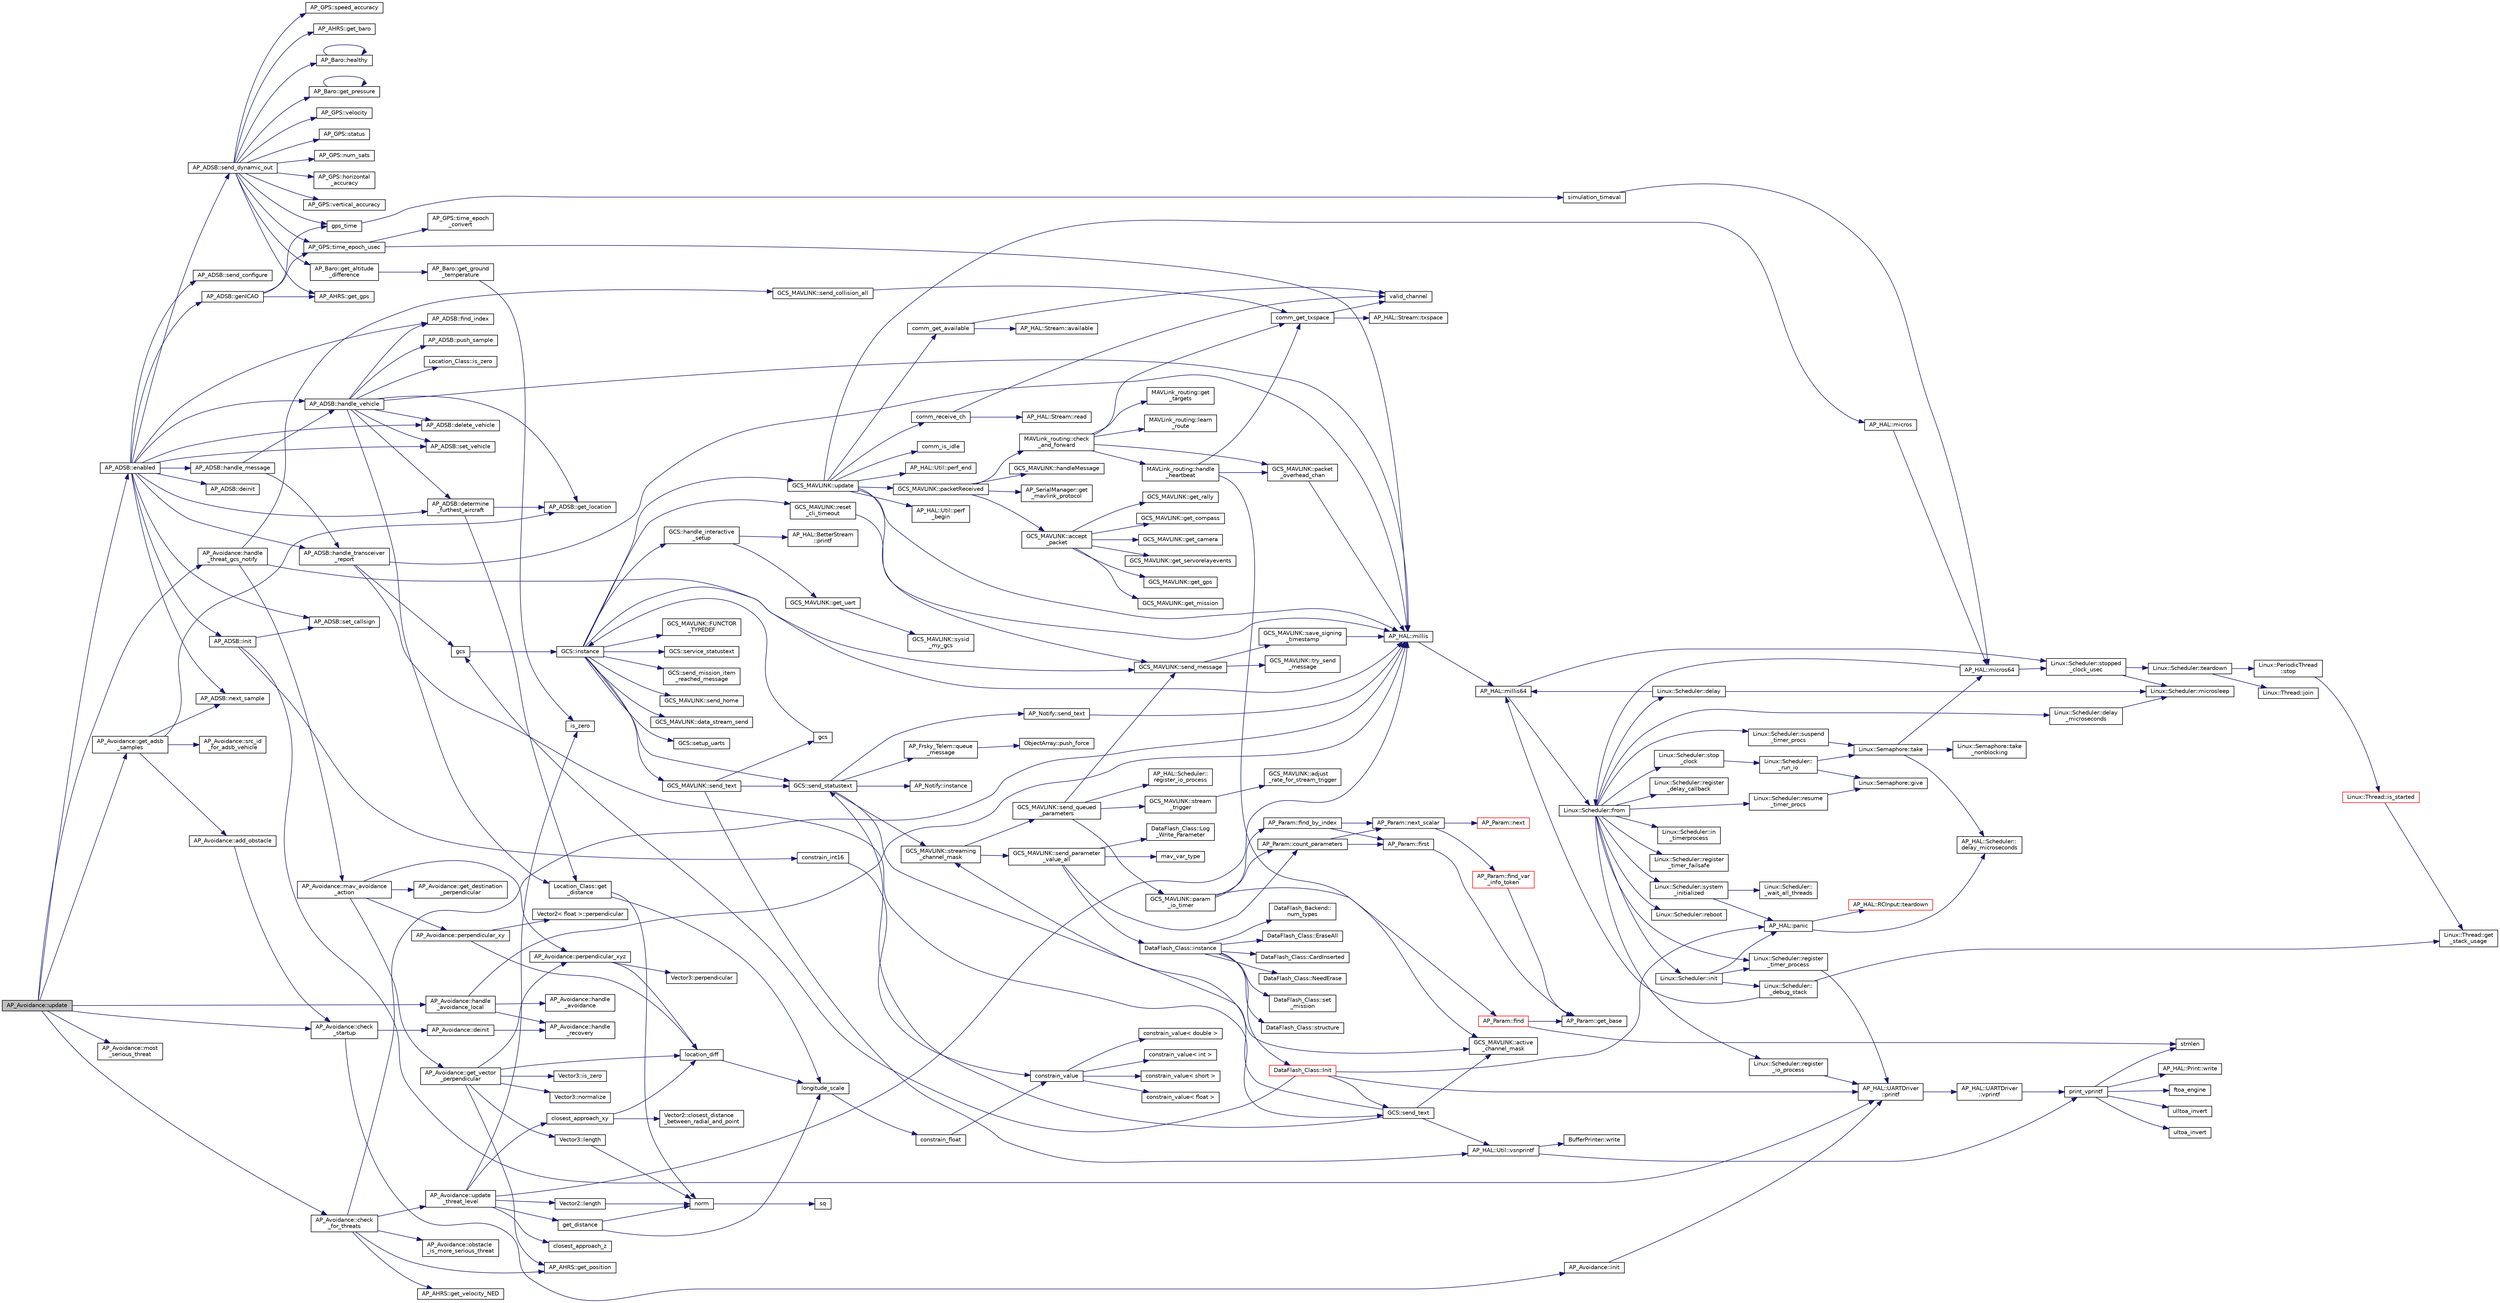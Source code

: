 digraph "AP_Avoidance::update"
{
 // INTERACTIVE_SVG=YES
  edge [fontname="Helvetica",fontsize="10",labelfontname="Helvetica",labelfontsize="10"];
  node [fontname="Helvetica",fontsize="10",shape=record];
  rankdir="LR";
  Node1 [label="AP_Avoidance::update",height=0.2,width=0.4,color="black", fillcolor="grey75", style="filled", fontcolor="black"];
  Node1 -> Node2 [color="midnightblue",fontsize="10",style="solid",fontname="Helvetica"];
  Node2 [label="AP_Avoidance::check\l_startup",height=0.2,width=0.4,color="black", fillcolor="white", style="filled",URL="$classAP__Avoidance.html#a1a4ec3a6a428e1afe8eea68e3f8f1810"];
  Node2 -> Node3 [color="midnightblue",fontsize="10",style="solid",fontname="Helvetica"];
  Node3 [label="AP_Avoidance::deinit",height=0.2,width=0.4,color="black", fillcolor="white", style="filled",URL="$classAP__Avoidance.html#a5e9da69a66a17084ece8085681c8f435"];
  Node3 -> Node4 [color="midnightblue",fontsize="10",style="solid",fontname="Helvetica"];
  Node4 [label="AP_Avoidance::handle\l_recovery",height=0.2,width=0.4,color="black", fillcolor="white", style="filled",URL="$classAP__Avoidance.html#a62f68591dac6c045fdebba96eb133219"];
  Node2 -> Node5 [color="midnightblue",fontsize="10",style="solid",fontname="Helvetica"];
  Node5 [label="AP_Avoidance::init",height=0.2,width=0.4,color="black", fillcolor="white", style="filled",URL="$classAP__Avoidance.html#a1c7a0fec292be40fe3fede26a86380f8"];
  Node5 -> Node6 [color="midnightblue",fontsize="10",style="solid",fontname="Helvetica"];
  Node6 [label="AP_HAL::UARTDriver\l::printf",height=0.2,width=0.4,color="black", fillcolor="white", style="filled",URL="$classAP__HAL_1_1UARTDriver.html#a6ceedc792594e59fc7d80b39a435f027"];
  Node6 -> Node7 [color="midnightblue",fontsize="10",style="solid",fontname="Helvetica"];
  Node7 [label="AP_HAL::UARTDriver\l::vprintf",height=0.2,width=0.4,color="black", fillcolor="white", style="filled",URL="$classAP__HAL_1_1UARTDriver.html#aa8abfb6d6641299472c29ac1edde559f"];
  Node7 -> Node8 [color="midnightblue",fontsize="10",style="solid",fontname="Helvetica"];
  Node8 [label="print_vprintf",height=0.2,width=0.4,color="black", fillcolor="white", style="filled",URL="$print__vprintf_8cpp.html#a1534eaeab54696df96975b56d9f49212"];
  Node8 -> Node9 [color="midnightblue",fontsize="10",style="solid",fontname="Helvetica"];
  Node9 [label="AP_HAL::Print::write",height=0.2,width=0.4,color="black", fillcolor="white", style="filled",URL="$classAP__HAL_1_1Print.html#acc65391952a43334f8f5c9bef341f501"];
  Node8 -> Node10 [color="midnightblue",fontsize="10",style="solid",fontname="Helvetica"];
  Node10 [label="ftoa_engine",height=0.2,width=0.4,color="black", fillcolor="white", style="filled",URL="$ftoa__engine_8cpp.html#a1c28234da8f20b43c85890d4bb452947"];
  Node8 -> Node11 [color="midnightblue",fontsize="10",style="solid",fontname="Helvetica"];
  Node11 [label="strnlen",height=0.2,width=0.4,color="black", fillcolor="white", style="filled",URL="$replace_8cpp.html#a880bcc7b85a09e6254691bebd5344b51"];
  Node8 -> Node12 [color="midnightblue",fontsize="10",style="solid",fontname="Helvetica"];
  Node12 [label="ulltoa_invert",height=0.2,width=0.4,color="black", fillcolor="white", style="filled",URL="$utoa__invert_8cpp.html#a34926f552460b47c414ec4d83b32815c"];
  Node8 -> Node13 [color="midnightblue",fontsize="10",style="solid",fontname="Helvetica"];
  Node13 [label="ultoa_invert",height=0.2,width=0.4,color="black", fillcolor="white", style="filled",URL="$utoa__invert_8cpp.html#a5d99bba8e697c1e11da489d88fca8559"];
  Node1 -> Node14 [color="midnightblue",fontsize="10",style="solid",fontname="Helvetica"];
  Node14 [label="AP_ADSB::enabled",height=0.2,width=0.4,color="black", fillcolor="white", style="filled",URL="$classAP__ADSB.html#af26aa027b7f46c7bc4c6df02e2b383d8"];
  Node14 -> Node15 [color="midnightblue",fontsize="10",style="solid",fontname="Helvetica"];
  Node15 [label="AP_ADSB::next_sample",height=0.2,width=0.4,color="black", fillcolor="white", style="filled",URL="$classAP__ADSB.html#a258ed889071f57f799f4680f41394932"];
  Node14 -> Node16 [color="midnightblue",fontsize="10",style="solid",fontname="Helvetica"];
  Node16 [label="AP_ADSB::handle_message",height=0.2,width=0.4,color="black", fillcolor="white", style="filled",URL="$classAP__ADSB.html#add2ce2f5a7bb949117e97164712f814e"];
  Node16 -> Node17 [color="midnightblue",fontsize="10",style="solid",fontname="Helvetica"];
  Node17 [label="AP_ADSB::handle_vehicle",height=0.2,width=0.4,color="black", fillcolor="white", style="filled",URL="$classAP__ADSB.html#aff9bf5fb12ef29cf49a939814d8f86ce"];
  Node17 -> Node18 [color="midnightblue",fontsize="10",style="solid",fontname="Helvetica"];
  Node18 [label="AP_ADSB::get_location",height=0.2,width=0.4,color="black", fillcolor="white", style="filled",URL="$classAP__ADSB.html#a75f30fb1aa9ee310d0b4749e9ce3054c"];
  Node17 -> Node19 [color="midnightblue",fontsize="10",style="solid",fontname="Helvetica"];
  Node19 [label="Location_Class::is_zero",height=0.2,width=0.4,color="black", fillcolor="white", style="filled",URL="$classLocation__Class.html#abaa5675cef7f99f1168ce4766f31748b"];
  Node17 -> Node20 [color="midnightblue",fontsize="10",style="solid",fontname="Helvetica"];
  Node20 [label="Location_Class::get\l_distance",height=0.2,width=0.4,color="black", fillcolor="white", style="filled",URL="$classLocation__Class.html#a36cbfe90845219ef0a4ffde50da77b65"];
  Node20 -> Node21 [color="midnightblue",fontsize="10",style="solid",fontname="Helvetica"];
  Node21 [label="longitude_scale",height=0.2,width=0.4,color="black", fillcolor="white", style="filled",URL="$location_8cpp.html#ad2368c582f3e0c135e2a74772f4db61a"];
  Node21 -> Node22 [color="midnightblue",fontsize="10",style="solid",fontname="Helvetica"];
  Node22 [label="constrain_float",height=0.2,width=0.4,color="black", fillcolor="white", style="filled",URL="$AP__Math_8h.html#ad525609d9dba6ffa556a0fbf08a3f9b4"];
  Node22 -> Node23 [color="midnightblue",fontsize="10",style="solid",fontname="Helvetica"];
  Node23 [label="constrain_value",height=0.2,width=0.4,color="black", fillcolor="white", style="filled",URL="$AP__Math_8h.html#a20e8f8671c282c69c1954652b6d61585"];
  Node23 -> Node24 [color="midnightblue",fontsize="10",style="solid",fontname="Helvetica"];
  Node24 [label="constrain_value\< int \>",height=0.2,width=0.4,color="black", fillcolor="white", style="filled",URL="$AP__Math_8cpp.html#a37e8e901754cb9c8e53a8e3030c82c50"];
  Node23 -> Node25 [color="midnightblue",fontsize="10",style="solid",fontname="Helvetica"];
  Node25 [label="constrain_value\< short \>",height=0.2,width=0.4,color="black", fillcolor="white", style="filled",URL="$AP__Math_8cpp.html#afdbe107ec1987d318a6347816fbf2b89"];
  Node23 -> Node26 [color="midnightblue",fontsize="10",style="solid",fontname="Helvetica"];
  Node26 [label="constrain_value\< float \>",height=0.2,width=0.4,color="black", fillcolor="white", style="filled",URL="$AP__Math_8cpp.html#ae6c621670c214da687de21d4e3a92587"];
  Node23 -> Node27 [color="midnightblue",fontsize="10",style="solid",fontname="Helvetica"];
  Node27 [label="constrain_value\< double \>",height=0.2,width=0.4,color="black", fillcolor="white", style="filled",URL="$AP__Math_8cpp.html#afe3990b00e9abc43fa97dfaf8e32f5c4"];
  Node20 -> Node28 [color="midnightblue",fontsize="10",style="solid",fontname="Helvetica"];
  Node28 [label="norm",height=0.2,width=0.4,color="black", fillcolor="white", style="filled",URL="$AP__Math_8h.html#adc76d4a5e5c9ae8cb7ab17b55c40d636"];
  Node28 -> Node29 [color="midnightblue",fontsize="10",style="solid",fontname="Helvetica"];
  Node29 [label="sq",height=0.2,width=0.4,color="black", fillcolor="white", style="filled",URL="$AP__Math_8h.html#a0375e3d67fd3911cacee5c3e1408c0f2"];
  Node17 -> Node30 [color="midnightblue",fontsize="10",style="solid",fontname="Helvetica"];
  Node30 [label="AP_ADSB::find_index",height=0.2,width=0.4,color="black", fillcolor="white", style="filled",URL="$classAP__ADSB.html#a9e6b2fb2e528ee41f248254951342830"];
  Node17 -> Node31 [color="midnightblue",fontsize="10",style="solid",fontname="Helvetica"];
  Node31 [label="AP_HAL::millis",height=0.2,width=0.4,color="black", fillcolor="white", style="filled",URL="$namespaceAP__HAL.html#a77dffbb18891996280308e21316ec186"];
  Node31 -> Node32 [color="midnightblue",fontsize="10",style="solid",fontname="Helvetica"];
  Node32 [label="AP_HAL::millis64",height=0.2,width=0.4,color="black", fillcolor="white", style="filled",URL="$namespaceAP__HAL.html#a59336c5fceaf28a76d1df1581a87a25d"];
  Node32 -> Node33 [color="midnightblue",fontsize="10",style="solid",fontname="Helvetica"];
  Node33 [label="Linux::Scheduler::from",height=0.2,width=0.4,color="black", fillcolor="white", style="filled",URL="$classLinux_1_1Scheduler.html#a53ecaae0fdc72f85bd57c4b0cff93653"];
  Node33 -> Node34 [color="midnightblue",fontsize="10",style="solid",fontname="Helvetica"];
  Node34 [label="Linux::Scheduler::init",height=0.2,width=0.4,color="black", fillcolor="white", style="filled",URL="$classLinux_1_1Scheduler.html#a3d77c332e051c28c83fb07757e7100bd"];
  Node34 -> Node35 [color="midnightblue",fontsize="10",style="solid",fontname="Helvetica"];
  Node35 [label="AP_HAL::panic",height=0.2,width=0.4,color="black", fillcolor="white", style="filled",URL="$namespaceAP__HAL.html#a71832f03d849a0c088f04fc98d3c8143"];
  Node35 -> Node36 [color="midnightblue",fontsize="10",style="solid",fontname="Helvetica"];
  Node36 [label="AP_HAL::RCInput::teardown",height=0.2,width=0.4,color="red", fillcolor="white", style="filled",URL="$classAP__HAL_1_1RCInput.html#a2bea13d38f2b9ae8bf5193a3a69f0a31"];
  Node35 -> Node37 [color="midnightblue",fontsize="10",style="solid",fontname="Helvetica"];
  Node37 [label="AP_HAL::Scheduler::\ldelay_microseconds",height=0.2,width=0.4,color="black", fillcolor="white", style="filled",URL="$classAP__HAL_1_1Scheduler.html#a78c4f1b1f192ac1c99544b6cc8f099b0"];
  Node34 -> Node38 [color="midnightblue",fontsize="10",style="solid",fontname="Helvetica"];
  Node38 [label="Linux::Scheduler::register\l_timer_process",height=0.2,width=0.4,color="black", fillcolor="white", style="filled",URL="$classLinux_1_1Scheduler.html#a02a34a123dfebaf360f7010745e1e646"];
  Node38 -> Node6 [color="midnightblue",fontsize="10",style="solid",fontname="Helvetica"];
  Node34 -> Node39 [color="midnightblue",fontsize="10",style="solid",fontname="Helvetica"];
  Node39 [label="Linux::Scheduler::\l_debug_stack",height=0.2,width=0.4,color="black", fillcolor="white", style="filled",URL="$classLinux_1_1Scheduler.html#a163eb7b285c95b1b1d036fc61d723910"];
  Node39 -> Node32 [color="midnightblue",fontsize="10",style="solid",fontname="Helvetica"];
  Node39 -> Node40 [color="midnightblue",fontsize="10",style="solid",fontname="Helvetica"];
  Node40 [label="Linux::Thread::get\l_stack_usage",height=0.2,width=0.4,color="black", fillcolor="white", style="filled",URL="$classLinux_1_1Thread.html#a6884970a0811ae21953c57fb98aa6e96"];
  Node33 -> Node41 [color="midnightblue",fontsize="10",style="solid",fontname="Helvetica"];
  Node41 [label="Linux::Scheduler::delay",height=0.2,width=0.4,color="black", fillcolor="white", style="filled",URL="$classLinux_1_1Scheduler.html#a14f3239ecbb9889823b20dc9de655c2f"];
  Node41 -> Node32 [color="midnightblue",fontsize="10",style="solid",fontname="Helvetica"];
  Node41 -> Node42 [color="midnightblue",fontsize="10",style="solid",fontname="Helvetica"];
  Node42 [label="Linux::Scheduler::microsleep",height=0.2,width=0.4,color="black", fillcolor="white", style="filled",URL="$classLinux_1_1Scheduler.html#a647872aff158b510c56862f51f951538"];
  Node33 -> Node43 [color="midnightblue",fontsize="10",style="solid",fontname="Helvetica"];
  Node43 [label="Linux::Scheduler::delay\l_microseconds",height=0.2,width=0.4,color="black", fillcolor="white", style="filled",URL="$classLinux_1_1Scheduler.html#a4cffd5bcba0175bf49c7aa75ff3bf09a"];
  Node43 -> Node42 [color="midnightblue",fontsize="10",style="solid",fontname="Helvetica"];
  Node33 -> Node44 [color="midnightblue",fontsize="10",style="solid",fontname="Helvetica"];
  Node44 [label="Linux::Scheduler::register\l_delay_callback",height=0.2,width=0.4,color="black", fillcolor="white", style="filled",URL="$classLinux_1_1Scheduler.html#a5cb50b637d5fd3e5f9220bc23db0fb3f"];
  Node33 -> Node38 [color="midnightblue",fontsize="10",style="solid",fontname="Helvetica"];
  Node33 -> Node45 [color="midnightblue",fontsize="10",style="solid",fontname="Helvetica"];
  Node45 [label="Linux::Scheduler::register\l_io_process",height=0.2,width=0.4,color="black", fillcolor="white", style="filled",URL="$classLinux_1_1Scheduler.html#aa2be97cb8686d72cc322fb38f69a940c"];
  Node45 -> Node6 [color="midnightblue",fontsize="10",style="solid",fontname="Helvetica"];
  Node33 -> Node46 [color="midnightblue",fontsize="10",style="solid",fontname="Helvetica"];
  Node46 [label="Linux::Scheduler::suspend\l_timer_procs",height=0.2,width=0.4,color="black", fillcolor="white", style="filled",URL="$classLinux_1_1Scheduler.html#abba967d02c28cb0b16a7cebbff9bc6d6"];
  Node46 -> Node47 [color="midnightblue",fontsize="10",style="solid",fontname="Helvetica"];
  Node47 [label="Linux::Semaphore::take",height=0.2,width=0.4,color="black", fillcolor="white", style="filled",URL="$classLinux_1_1Semaphore.html#afc4c8706abb7e68aa4001ea372dc614e"];
  Node47 -> Node48 [color="midnightblue",fontsize="10",style="solid",fontname="Helvetica"];
  Node48 [label="Linux::Semaphore::take\l_nonblocking",height=0.2,width=0.4,color="black", fillcolor="white", style="filled",URL="$classLinux_1_1Semaphore.html#a561b4f40f3a76335f1a686c2aed526f9"];
  Node47 -> Node49 [color="midnightblue",fontsize="10",style="solid",fontname="Helvetica"];
  Node49 [label="AP_HAL::micros64",height=0.2,width=0.4,color="black", fillcolor="white", style="filled",URL="$namespaceAP__HAL.html#a7aa0ce7625c9680e30ff4a99940907a5"];
  Node49 -> Node33 [color="midnightblue",fontsize="10",style="solid",fontname="Helvetica"];
  Node49 -> Node50 [color="midnightblue",fontsize="10",style="solid",fontname="Helvetica"];
  Node50 [label="Linux::Scheduler::stopped\l_clock_usec",height=0.2,width=0.4,color="black", fillcolor="white", style="filled",URL="$classLinux_1_1Scheduler.html#a682b4c34f330f66db5ab4aa5d96e13f9"];
  Node50 -> Node42 [color="midnightblue",fontsize="10",style="solid",fontname="Helvetica"];
  Node50 -> Node51 [color="midnightblue",fontsize="10",style="solid",fontname="Helvetica"];
  Node51 [label="Linux::Scheduler::teardown",height=0.2,width=0.4,color="black", fillcolor="white", style="filled",URL="$classLinux_1_1Scheduler.html#ab373a83d818679432520ea881044b2a7"];
  Node51 -> Node52 [color="midnightblue",fontsize="10",style="solid",fontname="Helvetica"];
  Node52 [label="Linux::PeriodicThread\l::stop",height=0.2,width=0.4,color="black", fillcolor="white", style="filled",URL="$classLinux_1_1PeriodicThread.html#a136aaf6e713f63b246fc4a2905e6e9a1"];
  Node52 -> Node53 [color="midnightblue",fontsize="10",style="solid",fontname="Helvetica"];
  Node53 [label="Linux::Thread::is_started",height=0.2,width=0.4,color="red", fillcolor="white", style="filled",URL="$classLinux_1_1Thread.html#a240d7b48a9a8eb43638f67295a1819e5"];
  Node53 -> Node40 [color="midnightblue",fontsize="10",style="solid",fontname="Helvetica"];
  Node51 -> Node54 [color="midnightblue",fontsize="10",style="solid",fontname="Helvetica"];
  Node54 [label="Linux::Thread::join",height=0.2,width=0.4,color="black", fillcolor="white", style="filled",URL="$classLinux_1_1Thread.html#a32b7d184279634922e2f3b23b584fbcd"];
  Node47 -> Node37 [color="midnightblue",fontsize="10",style="solid",fontname="Helvetica"];
  Node33 -> Node55 [color="midnightblue",fontsize="10",style="solid",fontname="Helvetica"];
  Node55 [label="Linux::Scheduler::resume\l_timer_procs",height=0.2,width=0.4,color="black", fillcolor="white", style="filled",URL="$classLinux_1_1Scheduler.html#aee4e701b92cb4721c4de1bfcdcded70c"];
  Node55 -> Node56 [color="midnightblue",fontsize="10",style="solid",fontname="Helvetica"];
  Node56 [label="Linux::Semaphore::give",height=0.2,width=0.4,color="black", fillcolor="white", style="filled",URL="$classLinux_1_1Semaphore.html#a216f91636f64b57b59d43ef64af91624"];
  Node33 -> Node57 [color="midnightblue",fontsize="10",style="solid",fontname="Helvetica"];
  Node57 [label="Linux::Scheduler::in\l_timerprocess",height=0.2,width=0.4,color="black", fillcolor="white", style="filled",URL="$classLinux_1_1Scheduler.html#af23753e7c6bfa97553db215a64235455"];
  Node33 -> Node58 [color="midnightblue",fontsize="10",style="solid",fontname="Helvetica"];
  Node58 [label="Linux::Scheduler::register\l_timer_failsafe",height=0.2,width=0.4,color="black", fillcolor="white", style="filled",URL="$classLinux_1_1Scheduler.html#ac193459e3575c7a0588fdc72250c2044"];
  Node33 -> Node59 [color="midnightblue",fontsize="10",style="solid",fontname="Helvetica"];
  Node59 [label="Linux::Scheduler::system\l_initialized",height=0.2,width=0.4,color="black", fillcolor="white", style="filled",URL="$classLinux_1_1Scheduler.html#ad6070a7ee637adf5101b1e6b6efbf8f6"];
  Node59 -> Node35 [color="midnightblue",fontsize="10",style="solid",fontname="Helvetica"];
  Node59 -> Node60 [color="midnightblue",fontsize="10",style="solid",fontname="Helvetica"];
  Node60 [label="Linux::Scheduler::\l_wait_all_threads",height=0.2,width=0.4,color="black", fillcolor="white", style="filled",URL="$classLinux_1_1Scheduler.html#ac52c8da3f1f4fd79c50bd64379daf399"];
  Node33 -> Node61 [color="midnightblue",fontsize="10",style="solid",fontname="Helvetica"];
  Node61 [label="Linux::Scheduler::reboot",height=0.2,width=0.4,color="black", fillcolor="white", style="filled",URL="$classLinux_1_1Scheduler.html#ae72cfa66c849ffd882ef518c35c71e69"];
  Node33 -> Node62 [color="midnightblue",fontsize="10",style="solid",fontname="Helvetica"];
  Node62 [label="Linux::Scheduler::stop\l_clock",height=0.2,width=0.4,color="black", fillcolor="white", style="filled",URL="$classLinux_1_1Scheduler.html#a392aebafcdfe9a812e4db4b7a9dcce9c"];
  Node62 -> Node63 [color="midnightblue",fontsize="10",style="solid",fontname="Helvetica"];
  Node63 [label="Linux::Scheduler::\l_run_io",height=0.2,width=0.4,color="black", fillcolor="white", style="filled",URL="$classLinux_1_1Scheduler.html#a70b024d7d0886bf47b46cc3ee310d638"];
  Node63 -> Node47 [color="midnightblue",fontsize="10",style="solid",fontname="Helvetica"];
  Node63 -> Node56 [color="midnightblue",fontsize="10",style="solid",fontname="Helvetica"];
  Node32 -> Node50 [color="midnightblue",fontsize="10",style="solid",fontname="Helvetica"];
  Node17 -> Node64 [color="midnightblue",fontsize="10",style="solid",fontname="Helvetica"];
  Node64 [label="AP_ADSB::delete_vehicle",height=0.2,width=0.4,color="black", fillcolor="white", style="filled",URL="$classAP__ADSB.html#a0da828560dafae3d5df5c4a3c1874095"];
  Node17 -> Node65 [color="midnightblue",fontsize="10",style="solid",fontname="Helvetica"];
  Node65 [label="AP_ADSB::set_vehicle",height=0.2,width=0.4,color="black", fillcolor="white", style="filled",URL="$classAP__ADSB.html#abffef5718e0d1248d24375e9b5cc506f"];
  Node17 -> Node66 [color="midnightblue",fontsize="10",style="solid",fontname="Helvetica"];
  Node66 [label="AP_ADSB::determine\l_furthest_aircraft",height=0.2,width=0.4,color="black", fillcolor="white", style="filled",URL="$classAP__ADSB.html#a2ddb84bb48288042dd7772ba78753624"];
  Node66 -> Node20 [color="midnightblue",fontsize="10",style="solid",fontname="Helvetica"];
  Node66 -> Node18 [color="midnightblue",fontsize="10",style="solid",fontname="Helvetica"];
  Node17 -> Node67 [color="midnightblue",fontsize="10",style="solid",fontname="Helvetica"];
  Node67 [label="AP_ADSB::push_sample",height=0.2,width=0.4,color="black", fillcolor="white", style="filled",URL="$classAP__ADSB.html#aa5070d9073186185ba2dca9311239125"];
  Node16 -> Node68 [color="midnightblue",fontsize="10",style="solid",fontname="Helvetica"];
  Node68 [label="AP_ADSB::handle_transceiver\l_report",height=0.2,width=0.4,color="black", fillcolor="white", style="filled",URL="$classAP__ADSB.html#a3e100c93ec641fc04cbf8b0472a482f2"];
  Node68 -> Node69 [color="midnightblue",fontsize="10",style="solid",fontname="Helvetica"];
  Node69 [label="gcs",height=0.2,width=0.4,color="black", fillcolor="white", style="filled",URL="$GCS_8h.html#a1d3cc361b864ddf64a44c12ab3bd044e"];
  Node69 -> Node70 [color="midnightblue",fontsize="10",style="solid",fontname="Helvetica"];
  Node70 [label="GCS::instance",height=0.2,width=0.4,color="black", fillcolor="white", style="filled",URL="$classGCS.html#ae4cc34bdfabd2de4587d3553e6b4582d"];
  Node70 -> Node71 [color="midnightblue",fontsize="10",style="solid",fontname="Helvetica"];
  Node71 [label="GCS_MAVLINK::send_text",height=0.2,width=0.4,color="black", fillcolor="white", style="filled",URL="$structGCS__MAVLINK.html#a4a140f70e82bd456931afdfe045d610b"];
  Node71 -> Node72 [color="midnightblue",fontsize="10",style="solid",fontname="Helvetica"];
  Node72 [label="AP_HAL::Util::vsnprintf",height=0.2,width=0.4,color="black", fillcolor="white", style="filled",URL="$classAP__HAL_1_1Util.html#ac57ef0a9815cd597ad5cab5d6c31c6c8"];
  Node72 -> Node8 [color="midnightblue",fontsize="10",style="solid",fontname="Helvetica"];
  Node72 -> Node73 [color="midnightblue",fontsize="10",style="solid",fontname="Helvetica"];
  Node73 [label="BufferPrinter::write",height=0.2,width=0.4,color="black", fillcolor="white", style="filled",URL="$classBufferPrinter.html#a0b98d7f59a6591097d2011d68359b8a0"];
  Node71 -> Node74 [color="midnightblue",fontsize="10",style="solid",fontname="Helvetica"];
  Node74 [label="gcs",height=0.2,width=0.4,color="black", fillcolor="white", style="filled",URL="$GCS__Common_8cpp.html#a1d3cc361b864ddf64a44c12ab3bd044e"];
  Node74 -> Node70 [color="midnightblue",fontsize="10",style="solid",fontname="Helvetica"];
  Node71 -> Node75 [color="midnightblue",fontsize="10",style="solid",fontname="Helvetica"];
  Node75 [label="GCS::send_statustext",height=0.2,width=0.4,color="black", fillcolor="white", style="filled",URL="$classGCS.html#a313e604179053ea42415b1c9289f13cd"];
  Node75 -> Node76 [color="midnightblue",fontsize="10",style="solid",fontname="Helvetica"];
  Node76 [label="AP_Frsky_Telem::queue\l_message",height=0.2,width=0.4,color="black", fillcolor="white", style="filled",URL="$classAP__Frsky__Telem.html#aef21b9f33af863589feda48a23877380"];
  Node76 -> Node77 [color="midnightblue",fontsize="10",style="solid",fontname="Helvetica"];
  Node77 [label="ObjectArray::push_force",height=0.2,width=0.4,color="black", fillcolor="white", style="filled",URL="$classObjectArray.html#aec1630ad862991767b30ae80a71a26ea"];
  Node75 -> Node78 [color="midnightblue",fontsize="10",style="solid",fontname="Helvetica"];
  Node78 [label="GCS_MAVLINK::active\l_channel_mask",height=0.2,width=0.4,color="black", fillcolor="white", style="filled",URL="$structGCS__MAVLINK.html#acad5b4ab40c7b7486392f07193ce4190"];
  Node75 -> Node79 [color="midnightblue",fontsize="10",style="solid",fontname="Helvetica"];
  Node79 [label="GCS_MAVLINK::streaming\l_channel_mask",height=0.2,width=0.4,color="black", fillcolor="white", style="filled",URL="$structGCS__MAVLINK.html#af948c4a65f98679941885e2c7cc12ac5"];
  Node79 -> Node80 [color="midnightblue",fontsize="10",style="solid",fontname="Helvetica"];
  Node80 [label="GCS_MAVLINK::send_parameter\l_value_all",height=0.2,width=0.4,color="black", fillcolor="white", style="filled",URL="$structGCS__MAVLINK.html#a1b0f7429c8fb152e17cd5fc0ff0d9267"];
  Node80 -> Node81 [color="midnightblue",fontsize="10",style="solid",fontname="Helvetica"];
  Node81 [label="mav_var_type",height=0.2,width=0.4,color="black", fillcolor="white", style="filled",URL="$GCS__MAVLink_8cpp.html#a4952a82a239f8f856c59724eb66847a2"];
  Node80 -> Node82 [color="midnightblue",fontsize="10",style="solid",fontname="Helvetica"];
  Node82 [label="AP_Param::count_parameters",height=0.2,width=0.4,color="black", fillcolor="white", style="filled",URL="$classAP__Param.html#a0819a26c7b80edb7a245036d1303cc75"];
  Node82 -> Node83 [color="midnightblue",fontsize="10",style="solid",fontname="Helvetica"];
  Node83 [label="AP_Param::first",height=0.2,width=0.4,color="black", fillcolor="white", style="filled",URL="$classAP__Param.html#adc0c44f152f0e3cbb12703b2a58d8f6b"];
  Node83 -> Node84 [color="midnightblue",fontsize="10",style="solid",fontname="Helvetica"];
  Node84 [label="AP_Param::get_base",height=0.2,width=0.4,color="black", fillcolor="white", style="filled",URL="$classAP__Param.html#a1dcc7820ea51e29cfb762387a9212818"];
  Node82 -> Node85 [color="midnightblue",fontsize="10",style="solid",fontname="Helvetica"];
  Node85 [label="AP_Param::next_scalar",height=0.2,width=0.4,color="black", fillcolor="white", style="filled",URL="$classAP__Param.html#a8cf8477edefdb6a0b2173d8229894173"];
  Node85 -> Node86 [color="midnightblue",fontsize="10",style="solid",fontname="Helvetica"];
  Node86 [label="AP_Param::next",height=0.2,width=0.4,color="red", fillcolor="white", style="filled",URL="$classAP__Param.html#ae329f47d0829a6ca578562fbec2d7383"];
  Node85 -> Node87 [color="midnightblue",fontsize="10",style="solid",fontname="Helvetica"];
  Node87 [label="AP_Param::find_var\l_info_token",height=0.2,width=0.4,color="red", fillcolor="white", style="filled",URL="$classAP__Param.html#aa2638d3b9db28506452fc121c7faa7ff"];
  Node87 -> Node84 [color="midnightblue",fontsize="10",style="solid",fontname="Helvetica"];
  Node80 -> Node88 [color="midnightblue",fontsize="10",style="solid",fontname="Helvetica"];
  Node88 [label="DataFlash_Class::instance",height=0.2,width=0.4,color="black", fillcolor="white", style="filled",URL="$classDataFlash__Class.html#af898b7f68e05b5d2a6eaf53d2c178983"];
  Node88 -> Node89 [color="midnightblue",fontsize="10",style="solid",fontname="Helvetica"];
  Node89 [label="DataFlash_Class::set\l_mission",height=0.2,width=0.4,color="black", fillcolor="white", style="filled",URL="$classDataFlash__Class.html#a95bf3cac993c1ee326acc6447e99d875"];
  Node88 -> Node90 [color="midnightblue",fontsize="10",style="solid",fontname="Helvetica"];
  Node90 [label="DataFlash_Class::Init",height=0.2,width=0.4,color="red", fillcolor="white", style="filled",URL="$classDataFlash__Class.html#aabebe7ff9db07e2890274fceaa81b063"];
  Node90 -> Node69 [color="midnightblue",fontsize="10",style="solid",fontname="Helvetica"];
  Node90 -> Node91 [color="midnightblue",fontsize="10",style="solid",fontname="Helvetica"];
  Node91 [label="GCS::send_text",height=0.2,width=0.4,color="black", fillcolor="white", style="filled",URL="$classGCS.html#a9866f3484283db744409e40719cef765"];
  Node91 -> Node72 [color="midnightblue",fontsize="10",style="solid",fontname="Helvetica"];
  Node91 -> Node75 [color="midnightblue",fontsize="10",style="solid",fontname="Helvetica"];
  Node91 -> Node78 [color="midnightblue",fontsize="10",style="solid",fontname="Helvetica"];
  Node91 -> Node79 [color="midnightblue",fontsize="10",style="solid",fontname="Helvetica"];
  Node90 -> Node35 [color="midnightblue",fontsize="10",style="solid",fontname="Helvetica"];
  Node90 -> Node6 [color="midnightblue",fontsize="10",style="solid",fontname="Helvetica"];
  Node88 -> Node92 [color="midnightblue",fontsize="10",style="solid",fontname="Helvetica"];
  Node92 [label="DataFlash_Class::structure",height=0.2,width=0.4,color="black", fillcolor="white", style="filled",URL="$classDataFlash__Class.html#a7ac0e748bbc5c6e72645bb6245257600"];
  Node88 -> Node93 [color="midnightblue",fontsize="10",style="solid",fontname="Helvetica"];
  Node93 [label="DataFlash_Backend::\lnum_types",height=0.2,width=0.4,color="black", fillcolor="white", style="filled",URL="$classDataFlash__Backend.html#a33e7a1703d68bd91ac6782bb10b209f8"];
  Node88 -> Node94 [color="midnightblue",fontsize="10",style="solid",fontname="Helvetica"];
  Node94 [label="DataFlash_Class::CardInserted",height=0.2,width=0.4,color="black", fillcolor="white", style="filled",URL="$classDataFlash__Class.html#a1d18bc15f196f1deb794f9ebd4878da8"];
  Node88 -> Node95 [color="midnightblue",fontsize="10",style="solid",fontname="Helvetica"];
  Node95 [label="DataFlash_Class::NeedErase",height=0.2,width=0.4,color="black", fillcolor="white", style="filled",URL="$classDataFlash__Class.html#a803c6dd673a2eaac58eea2012e57ea17"];
  Node88 -> Node96 [color="midnightblue",fontsize="10",style="solid",fontname="Helvetica"];
  Node96 [label="DataFlash_Class::EraseAll",height=0.2,width=0.4,color="black", fillcolor="white", style="filled",URL="$classDataFlash__Class.html#a53a4a975a3813e9f58ddaaa3b5865a4a"];
  Node80 -> Node97 [color="midnightblue",fontsize="10",style="solid",fontname="Helvetica"];
  Node97 [label="DataFlash_Class::Log\l_Write_Parameter",height=0.2,width=0.4,color="black", fillcolor="white", style="filled",URL="$classDataFlash__Class.html#a488ee9ba241f827fcb979dbccfdab76d"];
  Node79 -> Node98 [color="midnightblue",fontsize="10",style="solid",fontname="Helvetica"];
  Node98 [label="GCS_MAVLINK::send_queued\l_parameters",height=0.2,width=0.4,color="black", fillcolor="white", style="filled",URL="$structGCS__MAVLINK.html#a44943b0751244617b9c32c9f0af6a059"];
  Node98 -> Node99 [color="midnightblue",fontsize="10",style="solid",fontname="Helvetica"];
  Node99 [label="AP_HAL::Scheduler::\lregister_io_process",height=0.2,width=0.4,color="black", fillcolor="white", style="filled",URL="$classAP__HAL_1_1Scheduler.html#a51a2227b617f47e9638d7feb6cfdaba4"];
  Node98 -> Node100 [color="midnightblue",fontsize="10",style="solid",fontname="Helvetica"];
  Node100 [label="GCS_MAVLINK::param\l_io_timer",height=0.2,width=0.4,color="black", fillcolor="white", style="filled",URL="$structGCS__MAVLINK.html#aa618589386d5c8d7fd3ff554a3d91600"];
  Node100 -> Node82 [color="midnightblue",fontsize="10",style="solid",fontname="Helvetica"];
  Node100 -> Node101 [color="midnightblue",fontsize="10",style="solid",fontname="Helvetica"];
  Node101 [label="AP_Param::find_by_index",height=0.2,width=0.4,color="black", fillcolor="white", style="filled",URL="$classAP__Param.html#acab771c52831e63c3985007ff9f59330"];
  Node101 -> Node83 [color="midnightblue",fontsize="10",style="solid",fontname="Helvetica"];
  Node101 -> Node85 [color="midnightblue",fontsize="10",style="solid",fontname="Helvetica"];
  Node100 -> Node102 [color="midnightblue",fontsize="10",style="solid",fontname="Helvetica"];
  Node102 [label="AP_Param::find",height=0.2,width=0.4,color="red", fillcolor="white", style="filled",URL="$classAP__Param.html#a3e646a4ec73842265e47d9ccfe0ced9d"];
  Node102 -> Node11 [color="midnightblue",fontsize="10",style="solid",fontname="Helvetica"];
  Node102 -> Node84 [color="midnightblue",fontsize="10",style="solid",fontname="Helvetica"];
  Node98 -> Node103 [color="midnightblue",fontsize="10",style="solid",fontname="Helvetica"];
  Node103 [label="GCS_MAVLINK::stream\l_trigger",height=0.2,width=0.4,color="black", fillcolor="white", style="filled",URL="$structGCS__MAVLINK.html#a651481da1e7defa4b9e88ad4a188421e"];
  Node103 -> Node104 [color="midnightblue",fontsize="10",style="solid",fontname="Helvetica"];
  Node104 [label="GCS_MAVLINK::adjust\l_rate_for_stream_trigger",height=0.2,width=0.4,color="black", fillcolor="white", style="filled",URL="$structGCS__MAVLINK.html#a5ac060854c41f1df8f2435168b89746e"];
  Node98 -> Node105 [color="midnightblue",fontsize="10",style="solid",fontname="Helvetica"];
  Node105 [label="GCS_MAVLINK::send_message",height=0.2,width=0.4,color="black", fillcolor="white", style="filled",URL="$structGCS__MAVLINK.html#a4902306dab46ff02b2296f99eb1f1c9c"];
  Node105 -> Node106 [color="midnightblue",fontsize="10",style="solid",fontname="Helvetica"];
  Node106 [label="GCS_MAVLINK::save_signing\l_timestamp",height=0.2,width=0.4,color="black", fillcolor="white", style="filled",URL="$structGCS__MAVLINK.html#a557b471724d4f126458757e0c4f54e78"];
  Node106 -> Node31 [color="midnightblue",fontsize="10",style="solid",fontname="Helvetica"];
  Node105 -> Node107 [color="midnightblue",fontsize="10",style="solid",fontname="Helvetica"];
  Node107 [label="GCS_MAVLINK::try_send\l_message",height=0.2,width=0.4,color="black", fillcolor="white", style="filled",URL="$structGCS__MAVLINK.html#a0870d4c6246a091f33aec4d5293b38b0"];
  Node75 -> Node108 [color="midnightblue",fontsize="10",style="solid",fontname="Helvetica"];
  Node108 [label="AP_Notify::instance",height=0.2,width=0.4,color="black", fillcolor="white", style="filled",URL="$classAP__Notify.html#ac913e4fc6f8fa6a1e0a9b92b93fe7ab1"];
  Node75 -> Node109 [color="midnightblue",fontsize="10",style="solid",fontname="Helvetica"];
  Node109 [label="AP_Notify::send_text",height=0.2,width=0.4,color="black", fillcolor="white", style="filled",URL="$classAP__Notify.html#a0f38b9b4be211e200675dd048c81f500"];
  Node109 -> Node31 [color="midnightblue",fontsize="10",style="solid",fontname="Helvetica"];
  Node70 -> Node75 [color="midnightblue",fontsize="10",style="solid",fontname="Helvetica"];
  Node70 -> Node110 [color="midnightblue",fontsize="10",style="solid",fontname="Helvetica"];
  Node110 [label="GCS::service_statustext",height=0.2,width=0.4,color="black", fillcolor="white", style="filled",URL="$classGCS.html#a824e538eff6cbf7c9074840600fbf6ff"];
  Node70 -> Node111 [color="midnightblue",fontsize="10",style="solid",fontname="Helvetica"];
  Node111 [label="GCS_MAVLINK::reset\l_cli_timeout",height=0.2,width=0.4,color="black", fillcolor="white", style="filled",URL="$structGCS__MAVLINK.html#af5e92e687223f8a102363b90f325e612"];
  Node111 -> Node31 [color="midnightblue",fontsize="10",style="solid",fontname="Helvetica"];
  Node70 -> Node105 [color="midnightblue",fontsize="10",style="solid",fontname="Helvetica"];
  Node70 -> Node112 [color="midnightblue",fontsize="10",style="solid",fontname="Helvetica"];
  Node112 [label="GCS::send_mission_item\l_reached_message",height=0.2,width=0.4,color="black", fillcolor="white", style="filled",URL="$classGCS.html#ade82ad44b8dcea3f95ab08f4f8b59924"];
  Node70 -> Node113 [color="midnightblue",fontsize="10",style="solid",fontname="Helvetica"];
  Node113 [label="GCS_MAVLINK::send_home",height=0.2,width=0.4,color="black", fillcolor="white", style="filled",URL="$structGCS__MAVLINK.html#af4ede1a2a780e0e80dcfffab99593ab9"];
  Node70 -> Node114 [color="midnightblue",fontsize="10",style="solid",fontname="Helvetica"];
  Node114 [label="GCS_MAVLINK::data_stream_send",height=0.2,width=0.4,color="black", fillcolor="white", style="filled",URL="$structGCS__MAVLINK.html#a3b3d0c4e02d521c0fe0b2b923a57e58c"];
  Node70 -> Node115 [color="midnightblue",fontsize="10",style="solid",fontname="Helvetica"];
  Node115 [label="GCS_MAVLINK::update",height=0.2,width=0.4,color="black", fillcolor="white", style="filled",URL="$structGCS__MAVLINK.html#aafd0957768c4f81022b1f173c561b42d"];
  Node115 -> Node116 [color="midnightblue",fontsize="10",style="solid",fontname="Helvetica"];
  Node116 [label="AP_HAL::micros",height=0.2,width=0.4,color="black", fillcolor="white", style="filled",URL="$namespaceAP__HAL.html#a8293355e35887733b1fd151aef08a787"];
  Node116 -> Node49 [color="midnightblue",fontsize="10",style="solid",fontname="Helvetica"];
  Node115 -> Node117 [color="midnightblue",fontsize="10",style="solid",fontname="Helvetica"];
  Node117 [label="AP_HAL::Util::perf\l_begin",height=0.2,width=0.4,color="black", fillcolor="white", style="filled",URL="$classAP__HAL_1_1Util.html#a8ee016bee7e471240be5a2c648015a1d"];
  Node115 -> Node118 [color="midnightblue",fontsize="10",style="solid",fontname="Helvetica"];
  Node118 [label="comm_get_available",height=0.2,width=0.4,color="black", fillcolor="white", style="filled",URL="$GCS__MAVLink_8cpp.html#a2817de906dc695cf406a4a43be1bc724"];
  Node118 -> Node119 [color="midnightblue",fontsize="10",style="solid",fontname="Helvetica"];
  Node119 [label="valid_channel",height=0.2,width=0.4,color="black", fillcolor="white", style="filled",URL="$GCS__MAVLink_8h.html#a17ee8d1ce05b7d160ccc6a78b92b774f"];
  Node118 -> Node120 [color="midnightblue",fontsize="10",style="solid",fontname="Helvetica"];
  Node120 [label="AP_HAL::Stream::available",height=0.2,width=0.4,color="black", fillcolor="white", style="filled",URL="$classAP__HAL_1_1Stream.html#ae6aa935b5bbd553a2654bfec4e14961e"];
  Node115 -> Node121 [color="midnightblue",fontsize="10",style="solid",fontname="Helvetica"];
  Node121 [label="comm_receive_ch",height=0.2,width=0.4,color="black", fillcolor="white", style="filled",URL="$GCS__MAVLink_8cpp.html#a34488d8c3ec2e467fd083707754001d3"];
  Node121 -> Node119 [color="midnightblue",fontsize="10",style="solid",fontname="Helvetica"];
  Node121 -> Node122 [color="midnightblue",fontsize="10",style="solid",fontname="Helvetica"];
  Node122 [label="AP_HAL::Stream::read",height=0.2,width=0.4,color="black", fillcolor="white", style="filled",URL="$classAP__HAL_1_1Stream.html#ae42ff362cc2a7e527c22f92a3740c2ac"];
  Node115 -> Node31 [color="midnightblue",fontsize="10",style="solid",fontname="Helvetica"];
  Node115 -> Node123 [color="midnightblue",fontsize="10",style="solid",fontname="Helvetica"];
  Node123 [label="comm_is_idle",height=0.2,width=0.4,color="black", fillcolor="white", style="filled",URL="$GCS__MAVLink_8cpp.html#aa3c44672adc3c408bd488d804acc94c2"];
  Node115 -> Node124 [color="midnightblue",fontsize="10",style="solid",fontname="Helvetica"];
  Node124 [label="GCS_MAVLINK::packetReceived",height=0.2,width=0.4,color="black", fillcolor="white", style="filled",URL="$structGCS__MAVLINK.html#aabf8eb6ddc5987a67d80ba3100531b25"];
  Node124 -> Node125 [color="midnightblue",fontsize="10",style="solid",fontname="Helvetica"];
  Node125 [label="AP_SerialManager::get\l_mavlink_protocol",height=0.2,width=0.4,color="black", fillcolor="white", style="filled",URL="$classAP__SerialManager.html#a775af9154a163d0c46cc74b13ee66844"];
  Node124 -> Node126 [color="midnightblue",fontsize="10",style="solid",fontname="Helvetica"];
  Node126 [label="MAVLink_routing::check\l_and_forward",height=0.2,width=0.4,color="black", fillcolor="white", style="filled",URL="$classMAVLink__routing.html#a474038c8ab695c57e23fb6fec4664947"];
  Node126 -> Node127 [color="midnightblue",fontsize="10",style="solid",fontname="Helvetica"];
  Node127 [label="MAVLink_routing::learn\l_route",height=0.2,width=0.4,color="black", fillcolor="white", style="filled",URL="$classMAVLink__routing.html#ae9e148bcc32752ecc2ba506d7f10e29e"];
  Node126 -> Node128 [color="midnightblue",fontsize="10",style="solid",fontname="Helvetica"];
  Node128 [label="MAVLink_routing::handle\l_heartbeat",height=0.2,width=0.4,color="black", fillcolor="white", style="filled",URL="$classMAVLink__routing.html#ae80b2a0d4f442fe80a7d0097da164b7e"];
  Node128 -> Node78 [color="midnightblue",fontsize="10",style="solid",fontname="Helvetica"];
  Node128 -> Node129 [color="midnightblue",fontsize="10",style="solid",fontname="Helvetica"];
  Node129 [label="comm_get_txspace",height=0.2,width=0.4,color="black", fillcolor="white", style="filled",URL="$GCS__MAVLink_8cpp.html#a2a0fd455fd37f642e9eb67373a14b7d9"];
  Node129 -> Node119 [color="midnightblue",fontsize="10",style="solid",fontname="Helvetica"];
  Node129 -> Node130 [color="midnightblue",fontsize="10",style="solid",fontname="Helvetica"];
  Node130 [label="AP_HAL::Stream::txspace",height=0.2,width=0.4,color="black", fillcolor="white", style="filled",URL="$classAP__HAL_1_1Stream.html#a1768308e013072eb91ecf0ccdc171da6"];
  Node128 -> Node131 [color="midnightblue",fontsize="10",style="solid",fontname="Helvetica"];
  Node131 [label="GCS_MAVLINK::packet\l_overhead_chan",height=0.2,width=0.4,color="black", fillcolor="white", style="filled",URL="$structGCS__MAVLINK.html#a4f0bacad6b801524e0a56fdfca58619d"];
  Node131 -> Node31 [color="midnightblue",fontsize="10",style="solid",fontname="Helvetica"];
  Node126 -> Node132 [color="midnightblue",fontsize="10",style="solid",fontname="Helvetica"];
  Node132 [label="MAVLink_routing::get\l_targets",height=0.2,width=0.4,color="black", fillcolor="white", style="filled",URL="$classMAVLink__routing.html#afca07626745616e05d03caf5a0601c2f"];
  Node126 -> Node129 [color="midnightblue",fontsize="10",style="solid",fontname="Helvetica"];
  Node126 -> Node131 [color="midnightblue",fontsize="10",style="solid",fontname="Helvetica"];
  Node124 -> Node133 [color="midnightblue",fontsize="10",style="solid",fontname="Helvetica"];
  Node133 [label="GCS_MAVLINK::accept\l_packet",height=0.2,width=0.4,color="black", fillcolor="white", style="filled",URL="$structGCS__MAVLINK.html#a27b88d50d3cbc5fec10b1e756eed45ae"];
  Node133 -> Node134 [color="midnightblue",fontsize="10",style="solid",fontname="Helvetica"];
  Node134 [label="GCS_MAVLINK::get_mission",height=0.2,width=0.4,color="black", fillcolor="white", style="filled",URL="$structGCS__MAVLINK.html#ad7487cbba50869a0a49a1c69a25e7310"];
  Node133 -> Node135 [color="midnightblue",fontsize="10",style="solid",fontname="Helvetica"];
  Node135 [label="GCS_MAVLINK::get_rally",height=0.2,width=0.4,color="black", fillcolor="white", style="filled",URL="$structGCS__MAVLINK.html#a424ee73852d35fee8268aea8747e4ae5"];
  Node133 -> Node136 [color="midnightblue",fontsize="10",style="solid",fontname="Helvetica"];
  Node136 [label="GCS_MAVLINK::get_compass",height=0.2,width=0.4,color="black", fillcolor="white", style="filled",URL="$structGCS__MAVLINK.html#a9e9f1d93cd7f5602679c762e4f264cff"];
  Node133 -> Node137 [color="midnightblue",fontsize="10",style="solid",fontname="Helvetica"];
  Node137 [label="GCS_MAVLINK::get_camera",height=0.2,width=0.4,color="black", fillcolor="white", style="filled",URL="$structGCS__MAVLINK.html#a7db5f91fe347a82ac85874bb889d2ccf"];
  Node133 -> Node138 [color="midnightblue",fontsize="10",style="solid",fontname="Helvetica"];
  Node138 [label="GCS_MAVLINK::get_servorelayevents",height=0.2,width=0.4,color="black", fillcolor="white", style="filled",URL="$structGCS__MAVLINK.html#aa4bc3b36e319893e96913b8e3afc80bb"];
  Node133 -> Node139 [color="midnightblue",fontsize="10",style="solid",fontname="Helvetica"];
  Node139 [label="GCS_MAVLINK::get_gps",height=0.2,width=0.4,color="black", fillcolor="white", style="filled",URL="$structGCS__MAVLINK.html#a1533fe8d6e2c89b68529f330e8653c39"];
  Node124 -> Node140 [color="midnightblue",fontsize="10",style="solid",fontname="Helvetica"];
  Node140 [label="GCS_MAVLINK::handleMessage",height=0.2,width=0.4,color="black", fillcolor="white", style="filled",URL="$structGCS__MAVLINK.html#a870f84d9aa1c445b2b0d4d7101b836e1"];
  Node115 -> Node141 [color="midnightblue",fontsize="10",style="solid",fontname="Helvetica"];
  Node141 [label="AP_HAL::Util::perf_end",height=0.2,width=0.4,color="black", fillcolor="white", style="filled",URL="$classAP__HAL_1_1Util.html#a831bf144a4d14d413bd1c98b96dc35cb"];
  Node115 -> Node105 [color="midnightblue",fontsize="10",style="solid",fontname="Helvetica"];
  Node70 -> Node142 [color="midnightblue",fontsize="10",style="solid",fontname="Helvetica"];
  Node142 [label="GCS::setup_uarts",height=0.2,width=0.4,color="black", fillcolor="white", style="filled",URL="$classGCS.html#ae4694e5ac566d470b25cb5eec2448981"];
  Node70 -> Node143 [color="midnightblue",fontsize="10",style="solid",fontname="Helvetica"];
  Node143 [label="GCS::handle_interactive\l_setup",height=0.2,width=0.4,color="black", fillcolor="white", style="filled",URL="$classGCS.html#a10621c01360582b25164e95accc28958"];
  Node143 -> Node144 [color="midnightblue",fontsize="10",style="solid",fontname="Helvetica"];
  Node144 [label="AP_HAL::BetterStream\l::printf",height=0.2,width=0.4,color="black", fillcolor="white", style="filled",URL="$classAP__HAL_1_1BetterStream.html#a1042d8b81aea5fb096d1b7431d7a9484"];
  Node143 -> Node145 [color="midnightblue",fontsize="10",style="solid",fontname="Helvetica"];
  Node145 [label="GCS_MAVLINK::get_uart",height=0.2,width=0.4,color="black", fillcolor="white", style="filled",URL="$structGCS__MAVLINK.html#a3f9b42c24244e69cae430155c4fe1255"];
  Node145 -> Node146 [color="midnightblue",fontsize="10",style="solid",fontname="Helvetica"];
  Node146 [label="GCS_MAVLINK::sysid\l_my_gcs",height=0.2,width=0.4,color="black", fillcolor="white", style="filled",URL="$structGCS__MAVLINK.html#a5ad53d67eacf2e9ed33533b7874f34b7"];
  Node70 -> Node147 [color="midnightblue",fontsize="10",style="solid",fontname="Helvetica"];
  Node147 [label="GCS_MAVLINK::FUNCTOR\l_TYPEDEF",height=0.2,width=0.4,color="black", fillcolor="white", style="filled",URL="$structGCS__MAVLINK.html#aa612adc740470b943e852a6977c340f0"];
  Node68 -> Node91 [color="midnightblue",fontsize="10",style="solid",fontname="Helvetica"];
  Node68 -> Node31 [color="midnightblue",fontsize="10",style="solid",fontname="Helvetica"];
  Node14 -> Node148 [color="midnightblue",fontsize="10",style="solid",fontname="Helvetica"];
  Node148 [label="AP_ADSB::init",height=0.2,width=0.4,color="black", fillcolor="white", style="filled",URL="$classAP__ADSB.html#afcd0982d6c1f245d47e5ffeee6ecb6fb"];
  Node148 -> Node149 [color="midnightblue",fontsize="10",style="solid",fontname="Helvetica"];
  Node149 [label="constrain_int16",height=0.2,width=0.4,color="black", fillcolor="white", style="filled",URL="$AP__Math_8h.html#a68558c4f79a8582543daefde13c64abc"];
  Node149 -> Node23 [color="midnightblue",fontsize="10",style="solid",fontname="Helvetica"];
  Node148 -> Node6 [color="midnightblue",fontsize="10",style="solid",fontname="Helvetica"];
  Node148 -> Node150 [color="midnightblue",fontsize="10",style="solid",fontname="Helvetica"];
  Node150 [label="AP_ADSB::set_callsign",height=0.2,width=0.4,color="black", fillcolor="white", style="filled",URL="$classAP__ADSB.html#a7de4de7744351d284010855bf56e6134"];
  Node14 -> Node151 [color="midnightblue",fontsize="10",style="solid",fontname="Helvetica"];
  Node151 [label="AP_ADSB::deinit",height=0.2,width=0.4,color="black", fillcolor="white", style="filled",URL="$classAP__ADSB.html#add7a243975e67e15fb4de691568c5668"];
  Node14 -> Node66 [color="midnightblue",fontsize="10",style="solid",fontname="Helvetica"];
  Node14 -> Node30 [color="midnightblue",fontsize="10",style="solid",fontname="Helvetica"];
  Node14 -> Node64 [color="midnightblue",fontsize="10",style="solid",fontname="Helvetica"];
  Node14 -> Node65 [color="midnightblue",fontsize="10",style="solid",fontname="Helvetica"];
  Node14 -> Node152 [color="midnightblue",fontsize="10",style="solid",fontname="Helvetica"];
  Node152 [label="AP_ADSB::genICAO",height=0.2,width=0.4,color="black", fillcolor="white", style="filled",URL="$classAP__ADSB.html#a8c81ba3387f851640657830b93de46fb"];
  Node152 -> Node153 [color="midnightblue",fontsize="10",style="solid",fontname="Helvetica"];
  Node153 [label="AP_AHRS::get_gps",height=0.2,width=0.4,color="black", fillcolor="white", style="filled",URL="$classAP__AHRS.html#a3316284b2bf12b8db1b4a39539799efc"];
  Node152 -> Node154 [color="midnightblue",fontsize="10",style="solid",fontname="Helvetica"];
  Node154 [label="gps_time",height=0.2,width=0.4,color="black", fillcolor="white", style="filled",URL="$sitl__gps_8cpp.html#a97c4c56ae21d368d04cc37ff7d97ac0e"];
  Node154 -> Node155 [color="midnightblue",fontsize="10",style="solid",fontname="Helvetica"];
  Node155 [label="simulation_timeval",height=0.2,width=0.4,color="black", fillcolor="white", style="filled",URL="$sitl__gps_8cpp.html#a48480785106d15a99c7fda2ba42e054f"];
  Node155 -> Node49 [color="midnightblue",fontsize="10",style="solid",fontname="Helvetica"];
  Node152 -> Node156 [color="midnightblue",fontsize="10",style="solid",fontname="Helvetica"];
  Node156 [label="AP_GPS::time_epoch_usec",height=0.2,width=0.4,color="black", fillcolor="white", style="filled",URL="$classAP__GPS.html#a1deb5023fc43826547cd21e0f90caa3e"];
  Node156 -> Node157 [color="midnightblue",fontsize="10",style="solid",fontname="Helvetica"];
  Node157 [label="AP_GPS::time_epoch\l_convert",height=0.2,width=0.4,color="black", fillcolor="white", style="filled",URL="$classAP__GPS.html#a1f8530ce124421726e3544893cd05561"];
  Node156 -> Node31 [color="midnightblue",fontsize="10",style="solid",fontname="Helvetica"];
  Node14 -> Node150 [color="midnightblue",fontsize="10",style="solid",fontname="Helvetica"];
  Node14 -> Node158 [color="midnightblue",fontsize="10",style="solid",fontname="Helvetica"];
  Node158 [label="AP_ADSB::send_configure",height=0.2,width=0.4,color="black", fillcolor="white", style="filled",URL="$classAP__ADSB.html#a8bdb848d1a5cc65bda90dc380da53d7d"];
  Node14 -> Node159 [color="midnightblue",fontsize="10",style="solid",fontname="Helvetica"];
  Node159 [label="AP_ADSB::send_dynamic_out",height=0.2,width=0.4,color="black", fillcolor="white", style="filled",URL="$classAP__ADSB.html#a5fc91d1889d6ad20d7d2fe27a2eef084"];
  Node159 -> Node153 [color="midnightblue",fontsize="10",style="solid",fontname="Helvetica"];
  Node159 -> Node160 [color="midnightblue",fontsize="10",style="solid",fontname="Helvetica"];
  Node160 [label="AP_GPS::velocity",height=0.2,width=0.4,color="black", fillcolor="white", style="filled",URL="$classAP__GPS.html#a8b36acdc5098b3f77e28ec640b438fbd"];
  Node159 -> Node161 [color="midnightblue",fontsize="10",style="solid",fontname="Helvetica"];
  Node161 [label="AP_GPS::status",height=0.2,width=0.4,color="black", fillcolor="white", style="filled",URL="$classAP__GPS.html#a9093c8cf1d5a78ccd8677229bb314d37",tooltip="Query GPS status. "];
  Node159 -> Node162 [color="midnightblue",fontsize="10",style="solid",fontname="Helvetica"];
  Node162 [label="AP_GPS::num_sats",height=0.2,width=0.4,color="black", fillcolor="white", style="filled",URL="$classAP__GPS.html#af74c8da8ab7394a33b0f0e64582d8648"];
  Node159 -> Node163 [color="midnightblue",fontsize="10",style="solid",fontname="Helvetica"];
  Node163 [label="AP_GPS::horizontal\l_accuracy",height=0.2,width=0.4,color="black", fillcolor="white", style="filled",URL="$classAP__GPS.html#ab9667a2efe22a330232d6ba425c78364"];
  Node159 -> Node164 [color="midnightblue",fontsize="10",style="solid",fontname="Helvetica"];
  Node164 [label="AP_GPS::vertical_accuracy",height=0.2,width=0.4,color="black", fillcolor="white", style="filled",URL="$classAP__GPS.html#a8e6e1403d3e5d9856683739295a6b84f"];
  Node159 -> Node165 [color="midnightblue",fontsize="10",style="solid",fontname="Helvetica"];
  Node165 [label="AP_GPS::speed_accuracy",height=0.2,width=0.4,color="black", fillcolor="white", style="filled",URL="$classAP__GPS.html#ae23d76fc05fafc83e57d0c6a620b1567"];
  Node159 -> Node154 [color="midnightblue",fontsize="10",style="solid",fontname="Helvetica"];
  Node159 -> Node156 [color="midnightblue",fontsize="10",style="solid",fontname="Helvetica"];
  Node159 -> Node166 [color="midnightblue",fontsize="10",style="solid",fontname="Helvetica"];
  Node166 [label="AP_AHRS::get_baro",height=0.2,width=0.4,color="black", fillcolor="white", style="filled",URL="$classAP__AHRS.html#a9a3241900619c17f95a7818bd7588202"];
  Node159 -> Node167 [color="midnightblue",fontsize="10",style="solid",fontname="Helvetica"];
  Node167 [label="AP_Baro::healthy",height=0.2,width=0.4,color="black", fillcolor="white", style="filled",URL="$classAP__Baro.html#afdb3b202976bb59dfcc20e6d799029e0"];
  Node167 -> Node167 [color="midnightblue",fontsize="10",style="solid",fontname="Helvetica"];
  Node159 -> Node168 [color="midnightblue",fontsize="10",style="solid",fontname="Helvetica"];
  Node168 [label="AP_Baro::get_altitude\l_difference",height=0.2,width=0.4,color="black", fillcolor="white", style="filled",URL="$classAP__Baro.html#ac46bc3a53717630410a48a1c1a5f2444"];
  Node168 -> Node169 [color="midnightblue",fontsize="10",style="solid",fontname="Helvetica"];
  Node169 [label="AP_Baro::get_ground\l_temperature",height=0.2,width=0.4,color="black", fillcolor="white", style="filled",URL="$classAP__Baro.html#a56e804f0994a7fa0bb295735002c928e"];
  Node169 -> Node170 [color="midnightblue",fontsize="10",style="solid",fontname="Helvetica"];
  Node170 [label="is_zero",height=0.2,width=0.4,color="black", fillcolor="white", style="filled",URL="$AP__Math_8h.html#a2a12cce483e9b870da70d30406d82c60"];
  Node159 -> Node171 [color="midnightblue",fontsize="10",style="solid",fontname="Helvetica"];
  Node171 [label="AP_Baro::get_pressure",height=0.2,width=0.4,color="black", fillcolor="white", style="filled",URL="$classAP__Baro.html#aafa0e900262503f0ba84d4cadcf888d7"];
  Node171 -> Node171 [color="midnightblue",fontsize="10",style="solid",fontname="Helvetica"];
  Node14 -> Node17 [color="midnightblue",fontsize="10",style="solid",fontname="Helvetica"];
  Node14 -> Node68 [color="midnightblue",fontsize="10",style="solid",fontname="Helvetica"];
  Node1 -> Node172 [color="midnightblue",fontsize="10",style="solid",fontname="Helvetica"];
  Node172 [label="AP_Avoidance::get_adsb\l_samples",height=0.2,width=0.4,color="black", fillcolor="white", style="filled",URL="$classAP__Avoidance.html#aaa2a7d298e4d0349bc423525c2f97bd3"];
  Node172 -> Node15 [color="midnightblue",fontsize="10",style="solid",fontname="Helvetica"];
  Node172 -> Node173 [color="midnightblue",fontsize="10",style="solid",fontname="Helvetica"];
  Node173 [label="AP_Avoidance::src_id\l_for_adsb_vehicle",height=0.2,width=0.4,color="black", fillcolor="white", style="filled",URL="$classAP__Avoidance.html#ad82a223579aff432fe29f0c32d53c9d4"];
  Node172 -> Node18 [color="midnightblue",fontsize="10",style="solid",fontname="Helvetica"];
  Node172 -> Node174 [color="midnightblue",fontsize="10",style="solid",fontname="Helvetica"];
  Node174 [label="AP_Avoidance::add_obstacle",height=0.2,width=0.4,color="black", fillcolor="white", style="filled",URL="$classAP__Avoidance.html#a8205fe7958301bf7f039bf0ebe2ef76b"];
  Node174 -> Node2 [color="midnightblue",fontsize="10",style="solid",fontname="Helvetica"];
  Node1 -> Node175 [color="midnightblue",fontsize="10",style="solid",fontname="Helvetica"];
  Node175 [label="AP_Avoidance::check\l_for_threats",height=0.2,width=0.4,color="black", fillcolor="white", style="filled",URL="$classAP__Avoidance.html#abc8f1fe8366f6d24482fde3a87f49315"];
  Node175 -> Node176 [color="midnightblue",fontsize="10",style="solid",fontname="Helvetica"];
  Node176 [label="AP_AHRS::get_position",height=0.2,width=0.4,color="black", fillcolor="white", style="filled",URL="$classAP__AHRS.html#a861802533d7f8a91efc39425ac9c724f"];
  Node175 -> Node177 [color="midnightblue",fontsize="10",style="solid",fontname="Helvetica"];
  Node177 [label="AP_AHRS::get_velocity_NED",height=0.2,width=0.4,color="black", fillcolor="white", style="filled",URL="$classAP__AHRS.html#a964855631b6a020e36e3913f51d448d7"];
  Node175 -> Node31 [color="midnightblue",fontsize="10",style="solid",fontname="Helvetica"];
  Node175 -> Node178 [color="midnightblue",fontsize="10",style="solid",fontname="Helvetica"];
  Node178 [label="AP_Avoidance::update\l_threat_level",height=0.2,width=0.4,color="black", fillcolor="white", style="filled",URL="$classAP__Avoidance.html#aacbf1b849eae539e15cd97580590dc99"];
  Node178 -> Node31 [color="midnightblue",fontsize="10",style="solid",fontname="Helvetica"];
  Node178 -> Node179 [color="midnightblue",fontsize="10",style="solid",fontname="Helvetica"];
  Node179 [label="closest_approach_xy",height=0.2,width=0.4,color="black", fillcolor="white", style="filled",URL="$AP__Avoidance_8cpp.html#a6efa584171c40010f520338953147e89"];
  Node179 -> Node180 [color="midnightblue",fontsize="10",style="solid",fontname="Helvetica"];
  Node180 [label="location_diff",height=0.2,width=0.4,color="black", fillcolor="white", style="filled",URL="$location_8cpp.html#a527b26472ed6f2e0c141e109a0722a0a"];
  Node180 -> Node21 [color="midnightblue",fontsize="10",style="solid",fontname="Helvetica"];
  Node179 -> Node181 [color="midnightblue",fontsize="10",style="solid",fontname="Helvetica"];
  Node181 [label="Vector2::closest_distance\l_between_radial_and_point",height=0.2,width=0.4,color="black", fillcolor="white", style="filled",URL="$structVector2.html#a9f0dc57d3cd1069cb8dd98072cef4a3c"];
  Node178 -> Node182 [color="midnightblue",fontsize="10",style="solid",fontname="Helvetica"];
  Node182 [label="closest_approach_z",height=0.2,width=0.4,color="black", fillcolor="white", style="filled",URL="$AP__Avoidance_8cpp.html#a0860ba1504f5abde39b38b61fbbc6948"];
  Node178 -> Node183 [color="midnightblue",fontsize="10",style="solid",fontname="Helvetica"];
  Node183 [label="get_distance",height=0.2,width=0.4,color="black", fillcolor="white", style="filled",URL="$location_8cpp.html#aa825a788804b8dd4cf1e3cfb42960a8b"];
  Node183 -> Node21 [color="midnightblue",fontsize="10",style="solid",fontname="Helvetica"];
  Node183 -> Node28 [color="midnightblue",fontsize="10",style="solid",fontname="Helvetica"];
  Node178 -> Node170 [color="midnightblue",fontsize="10",style="solid",fontname="Helvetica"];
  Node178 -> Node184 [color="midnightblue",fontsize="10",style="solid",fontname="Helvetica"];
  Node184 [label="Vector2::length",height=0.2,width=0.4,color="black", fillcolor="white", style="filled",URL="$structVector2.html#ad8ebafde96f43521d3647e2552387529"];
  Node184 -> Node28 [color="midnightblue",fontsize="10",style="solid",fontname="Helvetica"];
  Node175 -> Node185 [color="midnightblue",fontsize="10",style="solid",fontname="Helvetica"];
  Node185 [label="AP_Avoidance::obstacle\l_is_more_serious_threat",height=0.2,width=0.4,color="black", fillcolor="white", style="filled",URL="$classAP__Avoidance.html#ac52b005e1441bbfe0c858a483e64df9a"];
  Node1 -> Node186 [color="midnightblue",fontsize="10",style="solid",fontname="Helvetica"];
  Node186 [label="AP_Avoidance::handle\l_threat_gcs_notify",height=0.2,width=0.4,color="black", fillcolor="white", style="filled",URL="$classAP__Avoidance.html#adc8a3f773458736daeec7b63edd068ba"];
  Node186 -> Node31 [color="midnightblue",fontsize="10",style="solid",fontname="Helvetica"];
  Node186 -> Node187 [color="midnightblue",fontsize="10",style="solid",fontname="Helvetica"];
  Node187 [label="GCS_MAVLINK::send_collision_all",height=0.2,width=0.4,color="black", fillcolor="white", style="filled",URL="$structGCS__MAVLINK.html#a007e2acbb02611a68d30d68ed140b0fe"];
  Node187 -> Node129 [color="midnightblue",fontsize="10",style="solid",fontname="Helvetica"];
  Node186 -> Node188 [color="midnightblue",fontsize="10",style="solid",fontname="Helvetica"];
  Node188 [label="AP_Avoidance::mav_avoidance\l_action",height=0.2,width=0.4,color="black", fillcolor="white", style="filled",URL="$classAP__Avoidance.html#ae3a540ca8d21a7850438cad1ba071a2f"];
  Node188 -> Node189 [color="midnightblue",fontsize="10",style="solid",fontname="Helvetica"];
  Node189 [label="AP_Avoidance::get_destination\l_perpendicular",height=0.2,width=0.4,color="black", fillcolor="white", style="filled",URL="$classAP__Avoidance.html#a64100b302833af5de7fef0d8a1b22a8d"];
  Node188 -> Node190 [color="midnightblue",fontsize="10",style="solid",fontname="Helvetica"];
  Node190 [label="AP_Avoidance::get_vector\l_perpendicular",height=0.2,width=0.4,color="black", fillcolor="white", style="filled",URL="$classAP__Avoidance.html#a6d6ca1b5a6784e4a59d1e9ccc239a584"];
  Node190 -> Node176 [color="midnightblue",fontsize="10",style="solid",fontname="Helvetica"];
  Node190 -> Node191 [color="midnightblue",fontsize="10",style="solid",fontname="Helvetica"];
  Node191 [label="Vector3::length",height=0.2,width=0.4,color="black", fillcolor="white", style="filled",URL="$classVector3.html#ac1fd5514e368a1e1c2d13f71eda18345"];
  Node191 -> Node28 [color="midnightblue",fontsize="10",style="solid",fontname="Helvetica"];
  Node190 -> Node180 [color="midnightblue",fontsize="10",style="solid",fontname="Helvetica"];
  Node190 -> Node192 [color="midnightblue",fontsize="10",style="solid",fontname="Helvetica"];
  Node192 [label="Vector3::is_zero",height=0.2,width=0.4,color="black", fillcolor="white", style="filled",URL="$classVector3.html#a0a3015b68acc33e5ca34bbe122d7fc66"];
  Node190 -> Node193 [color="midnightblue",fontsize="10",style="solid",fontname="Helvetica"];
  Node193 [label="Vector3::normalize",height=0.2,width=0.4,color="black", fillcolor="white", style="filled",URL="$classVector3.html#a9b147a862a1b86ed2e5b735d19da3da1"];
  Node190 -> Node194 [color="midnightblue",fontsize="10",style="solid",fontname="Helvetica"];
  Node194 [label="AP_Avoidance::perpendicular_xyz",height=0.2,width=0.4,color="black", fillcolor="white", style="filled",URL="$classAP__Avoidance.html#a7e6442cef2d0cf4f1e6708d12335a2d2"];
  Node194 -> Node180 [color="midnightblue",fontsize="10",style="solid",fontname="Helvetica"];
  Node194 -> Node195 [color="midnightblue",fontsize="10",style="solid",fontname="Helvetica"];
  Node195 [label="Vector3::perpendicular",height=0.2,width=0.4,color="black", fillcolor="white", style="filled",URL="$classVector3.html#ae4fb36d45f22d997205330c951b2406e"];
  Node188 -> Node194 [color="midnightblue",fontsize="10",style="solid",fontname="Helvetica"];
  Node188 -> Node196 [color="midnightblue",fontsize="10",style="solid",fontname="Helvetica"];
  Node196 [label="AP_Avoidance::perpendicular_xy",height=0.2,width=0.4,color="black", fillcolor="white", style="filled",URL="$classAP__Avoidance.html#aab3ca2ab31b3658e1547fdab4aa0755d"];
  Node196 -> Node180 [color="midnightblue",fontsize="10",style="solid",fontname="Helvetica"];
  Node196 -> Node197 [color="midnightblue",fontsize="10",style="solid",fontname="Helvetica"];
  Node197 [label="Vector2\< float \>::perpendicular",height=0.2,width=0.4,color="black", fillcolor="white", style="filled",URL="$structVector2.html#a830a684faa4469fe5d1993babdeff6dd"];
  Node1 -> Node198 [color="midnightblue",fontsize="10",style="solid",fontname="Helvetica"];
  Node198 [label="AP_Avoidance::most\l_serious_threat",height=0.2,width=0.4,color="black", fillcolor="white", style="filled",URL="$classAP__Avoidance.html#a8fac18c8fed035fddfa540f6efa6b248"];
  Node1 -> Node199 [color="midnightblue",fontsize="10",style="solid",fontname="Helvetica"];
  Node199 [label="AP_Avoidance::handle\l_avoidance_local",height=0.2,width=0.4,color="black", fillcolor="white", style="filled",URL="$classAP__Avoidance.html#a74e6f0ed8faffe3ecef0a354cb41e5f9"];
  Node199 -> Node31 [color="midnightblue",fontsize="10",style="solid",fontname="Helvetica"];
  Node199 -> Node4 [color="midnightblue",fontsize="10",style="solid",fontname="Helvetica"];
  Node199 -> Node200 [color="midnightblue",fontsize="10",style="solid",fontname="Helvetica"];
  Node200 [label="AP_Avoidance::handle\l_avoidance",height=0.2,width=0.4,color="black", fillcolor="white", style="filled",URL="$classAP__Avoidance.html#a6630711893a0f70c63c0a4faaf51b5ea"];
}
